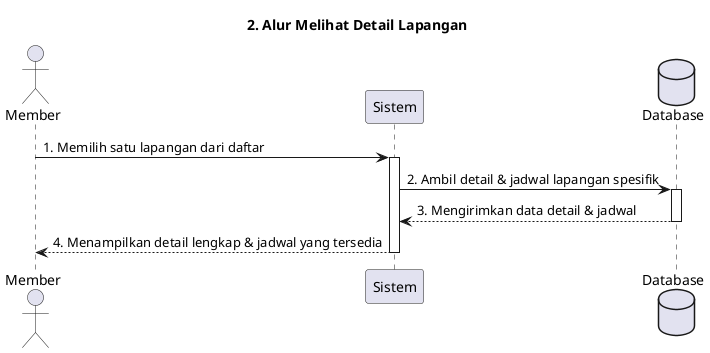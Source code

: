 @startuml
actor Member
participant "Sistem" as System
database "Database" as DB

title 2. Alur Melihat Detail Lapangan

Member -> System : 1. Memilih satu lapangan dari daftar
activate System
System -> DB : 2. Ambil detail & jadwal lapangan spesifik
activate DB
DB --> System : 3. Mengirimkan data detail & jadwal
deactivate DB
System --> Member : 4. Menampilkan detail lengkap & jadwal yang tersedia
deactivate System
@enduml